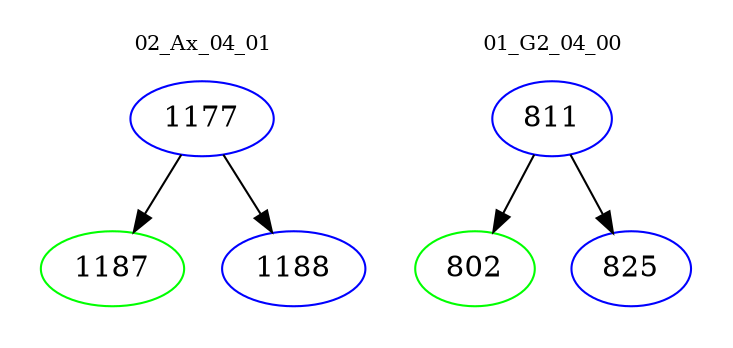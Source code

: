 digraph{
subgraph cluster_0 {
color = white
label = "02_Ax_04_01";
fontsize=10;
T0_1177 [label="1177", color="blue"]
T0_1177 -> T0_1187 [color="black"]
T0_1187 [label="1187", color="green"]
T0_1177 -> T0_1188 [color="black"]
T0_1188 [label="1188", color="blue"]
}
subgraph cluster_1 {
color = white
label = "01_G2_04_00";
fontsize=10;
T1_811 [label="811", color="blue"]
T1_811 -> T1_802 [color="black"]
T1_802 [label="802", color="green"]
T1_811 -> T1_825 [color="black"]
T1_825 [label="825", color="blue"]
}
}

